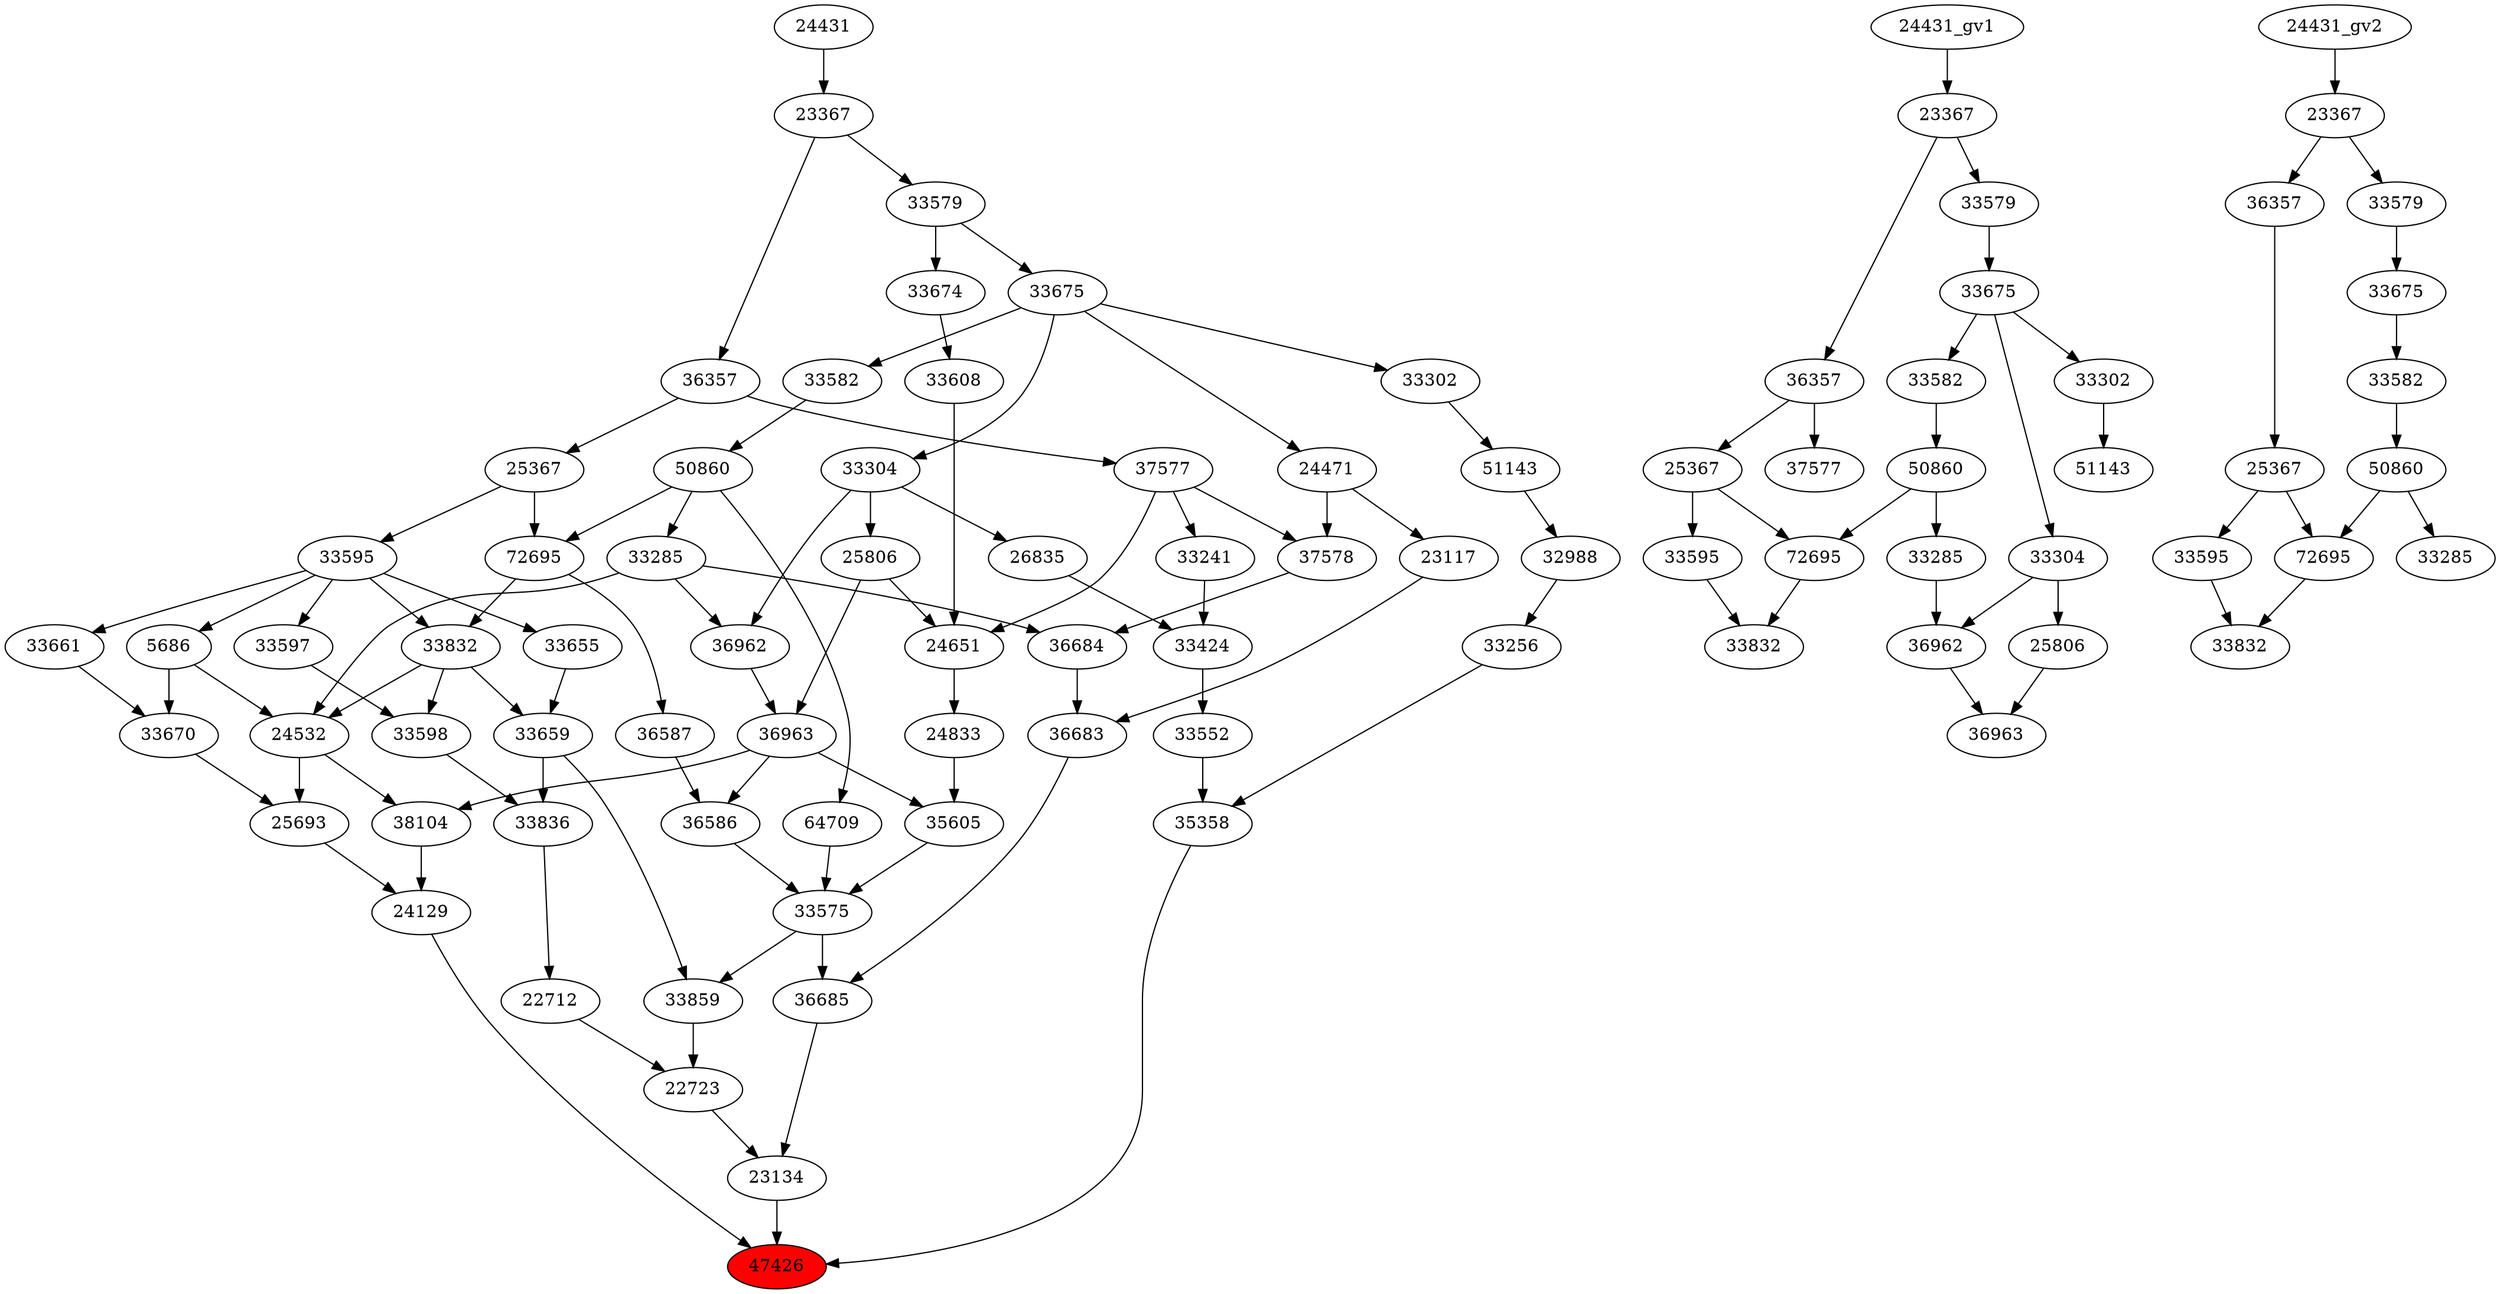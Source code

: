 strict digraph root {
	node [label="\N"];
	{
		node [fillcolor="",
			label="\N",
			style=""
		];
		47426		 [fillcolor=red,
			label=47426,
			style=filled];
		35358		 [label=35358];
		35358 -> 47426;
		23134		 [label=23134];
		23134 -> 47426;
		24129		 [label=24129];
		24129 -> 47426;
		33552		 [label=33552];
		33552 -> 35358;
		33256		 [label=33256];
		33256 -> 35358;
		22723		 [label=22723];
		22723 -> 23134;
		36685		 [label=36685];
		36685 -> 23134;
		38104		 [label=38104];
		38104 -> 24129;
		25693		 [label=25693];
		25693 -> 24129;
		33424		 [label=33424];
		33424 -> 33552;
		32988		 [label=32988];
		32988 -> 33256;
		22712		 [label=22712];
		22712 -> 22723;
		33859		 [label=33859];
		33859 -> 22723;
		36683		 [label=36683];
		36683 -> 36685;
		33575		 [label=33575];
		33575 -> 36685;
		33575 -> 33859;
		24532		 [label=24532];
		24532 -> 38104;
		24532 -> 25693;
		36963		 [label=36963];
		36963 -> 38104;
		36586		 [label=36586];
		36963 -> 36586;
		35605		 [label=35605];
		36963 -> 35605;
		33670		 [label=33670];
		33670 -> 25693;
		33241		 [label=33241];
		33241 -> 33424;
		26835		 [label=26835];
		26835 -> 33424;
		51143		 [label=51143];
		51143 -> 32988;
		33836		 [label=33836];
		33836 -> 22712;
		33659		 [label=33659];
		33659 -> 33859;
		33659 -> 33836;
		36684		 [label=36684];
		36684 -> 36683;
		23117		 [label=23117];
		23117 -> 36683;
		36586 -> 33575;
		35605 -> 33575;
		64709		 [label=64709];
		64709 -> 33575;
		33285		 [label=33285];
		33285 -> 24532;
		33285 -> 36684;
		36962		 [label=36962];
		33285 -> 36962;
		5686		 [label=5686];
		5686 -> 24532;
		5686 -> 33670;
		33832		 [label=33832];
		33832 -> 24532;
		33832 -> 33659;
		33598		 [label=33598];
		33832 -> 33598;
		36962 -> 36963;
		25806		 [label=25806];
		25806 -> 36963;
		24651		 [label=24651];
		25806 -> 24651;
		33661		 [label=33661];
		33661 -> 33670;
		37577		 [label=37577];
		37577 -> 33241;
		37578		 [label=37578];
		37577 -> 37578;
		37577 -> 24651;
		33304		 [label=33304];
		33304 -> 26835;
		33304 -> 36962;
		33304 -> 25806;
		33302		 [label=33302];
		33302 -> 51143;
		33598 -> 33836;
		33655		 [label=33655];
		33655 -> 33659;
		37578 -> 36684;
		24471		 [label=24471];
		24471 -> 23117;
		24471 -> 37578;
		36587		 [label=36587];
		36587 -> 36586;
		24833		 [label=24833];
		24833 -> 35605;
		50860		 [label=50860];
		50860 -> 64709;
		50860 -> 33285;
		72695		 [label=72695];
		50860 -> 72695;
		33595		 [label=33595];
		33595 -> 5686;
		33595 -> 33832;
		33595 -> 33661;
		33595 -> 33655;
		33597		 [label=33597];
		33595 -> 33597;
		72695 -> 33832;
		72695 -> 36587;
		36357		 [label=36357];
		36357 -> 37577;
		25367		 [label=25367];
		36357 -> 25367;
		33675		 [label=33675];
		33675 -> 33304;
		33675 -> 33302;
		33675 -> 24471;
		33582		 [label=33582];
		33675 -> 33582;
		33597 -> 33598;
		24651 -> 24833;
		33582 -> 50860;
		25367 -> 33595;
		25367 -> 72695;
		23367		 [label=23367];
		23367 -> 36357;
		33579		 [label=33579];
		23367 -> 33579;
		33579 -> 33675;
		33674		 [label=33674];
		33579 -> 33674;
		33608		 [label=33608];
		33608 -> 24651;
		24431		 [label=24431];
		24431 -> 23367;
		33674 -> 33608;
	}
	{
		node [label="\N"];
		"36963_gv1"		 [label=36963];
		"36962_gv1"		 [label=36962];
		"36962_gv1" -> "36963_gv1";
		"25806_gv1"		 [label=25806];
		"25806_gv1" -> "36963_gv1";
		"51143_gv1"		 [label=51143];
		"33302_gv1"		 [label=33302];
		"33302_gv1" -> "51143_gv1";
		"33285_gv1"		 [label=33285];
		"33285_gv1" -> "36962_gv1";
		"50860_gv1"		 [label=50860];
		"50860_gv1" -> "33285_gv1";
		"72695_gv1"		 [label=72695];
		"50860_gv1" -> "72695_gv1";
		"33832_gv1"		 [label=33832];
		"72695_gv1" -> "33832_gv1";
		"33595_gv1"		 [label=33595];
		"33595_gv1" -> "33832_gv1";
		"33304_gv1"		 [label=33304];
		"33304_gv1" -> "36962_gv1";
		"33304_gv1" -> "25806_gv1";
		"37577_gv1"		 [label=37577];
		"36357_gv1"		 [label=36357];
		"36357_gv1" -> "37577_gv1";
		"25367_gv1"		 [label=25367];
		"36357_gv1" -> "25367_gv1";
		"33675_gv1"		 [label=33675];
		"33675_gv1" -> "33302_gv1";
		"33675_gv1" -> "33304_gv1";
		"33582_gv1"		 [label=33582];
		"33675_gv1" -> "33582_gv1";
		"33582_gv1" -> "50860_gv1";
		"25367_gv1" -> "72695_gv1";
		"25367_gv1" -> "33595_gv1";
		"23367_gv1"		 [label=23367];
		"23367_gv1" -> "36357_gv1";
		"33579_gv1"		 [label=33579];
		"23367_gv1" -> "33579_gv1";
		"33579_gv1" -> "33675_gv1";
		"24431_gv1" -> "23367_gv1";
	}
	{
		node [label="\N"];
		"33832_gv2"		 [label=33832];
		"72695_gv2"		 [label=72695];
		"72695_gv2" -> "33832_gv2";
		"33595_gv2"		 [label=33595];
		"33595_gv2" -> "33832_gv2";
		"33285_gv2"		 [label=33285];
		"50860_gv2"		 [label=50860];
		"50860_gv2" -> "72695_gv2";
		"50860_gv2" -> "33285_gv2";
		"25367_gv2"		 [label=25367];
		"25367_gv2" -> "72695_gv2";
		"25367_gv2" -> "33595_gv2";
		"33582_gv2"		 [label=33582];
		"33582_gv2" -> "50860_gv2";
		"36357_gv2"		 [label=36357];
		"36357_gv2" -> "25367_gv2";
		"33675_gv2"		 [label=33675];
		"33675_gv2" -> "33582_gv2";
		"23367_gv2"		 [label=23367];
		"23367_gv2" -> "36357_gv2";
		"33579_gv2"		 [label=33579];
		"23367_gv2" -> "33579_gv2";
		"33579_gv2" -> "33675_gv2";
		"24431_gv2" -> "23367_gv2";
	}
}
